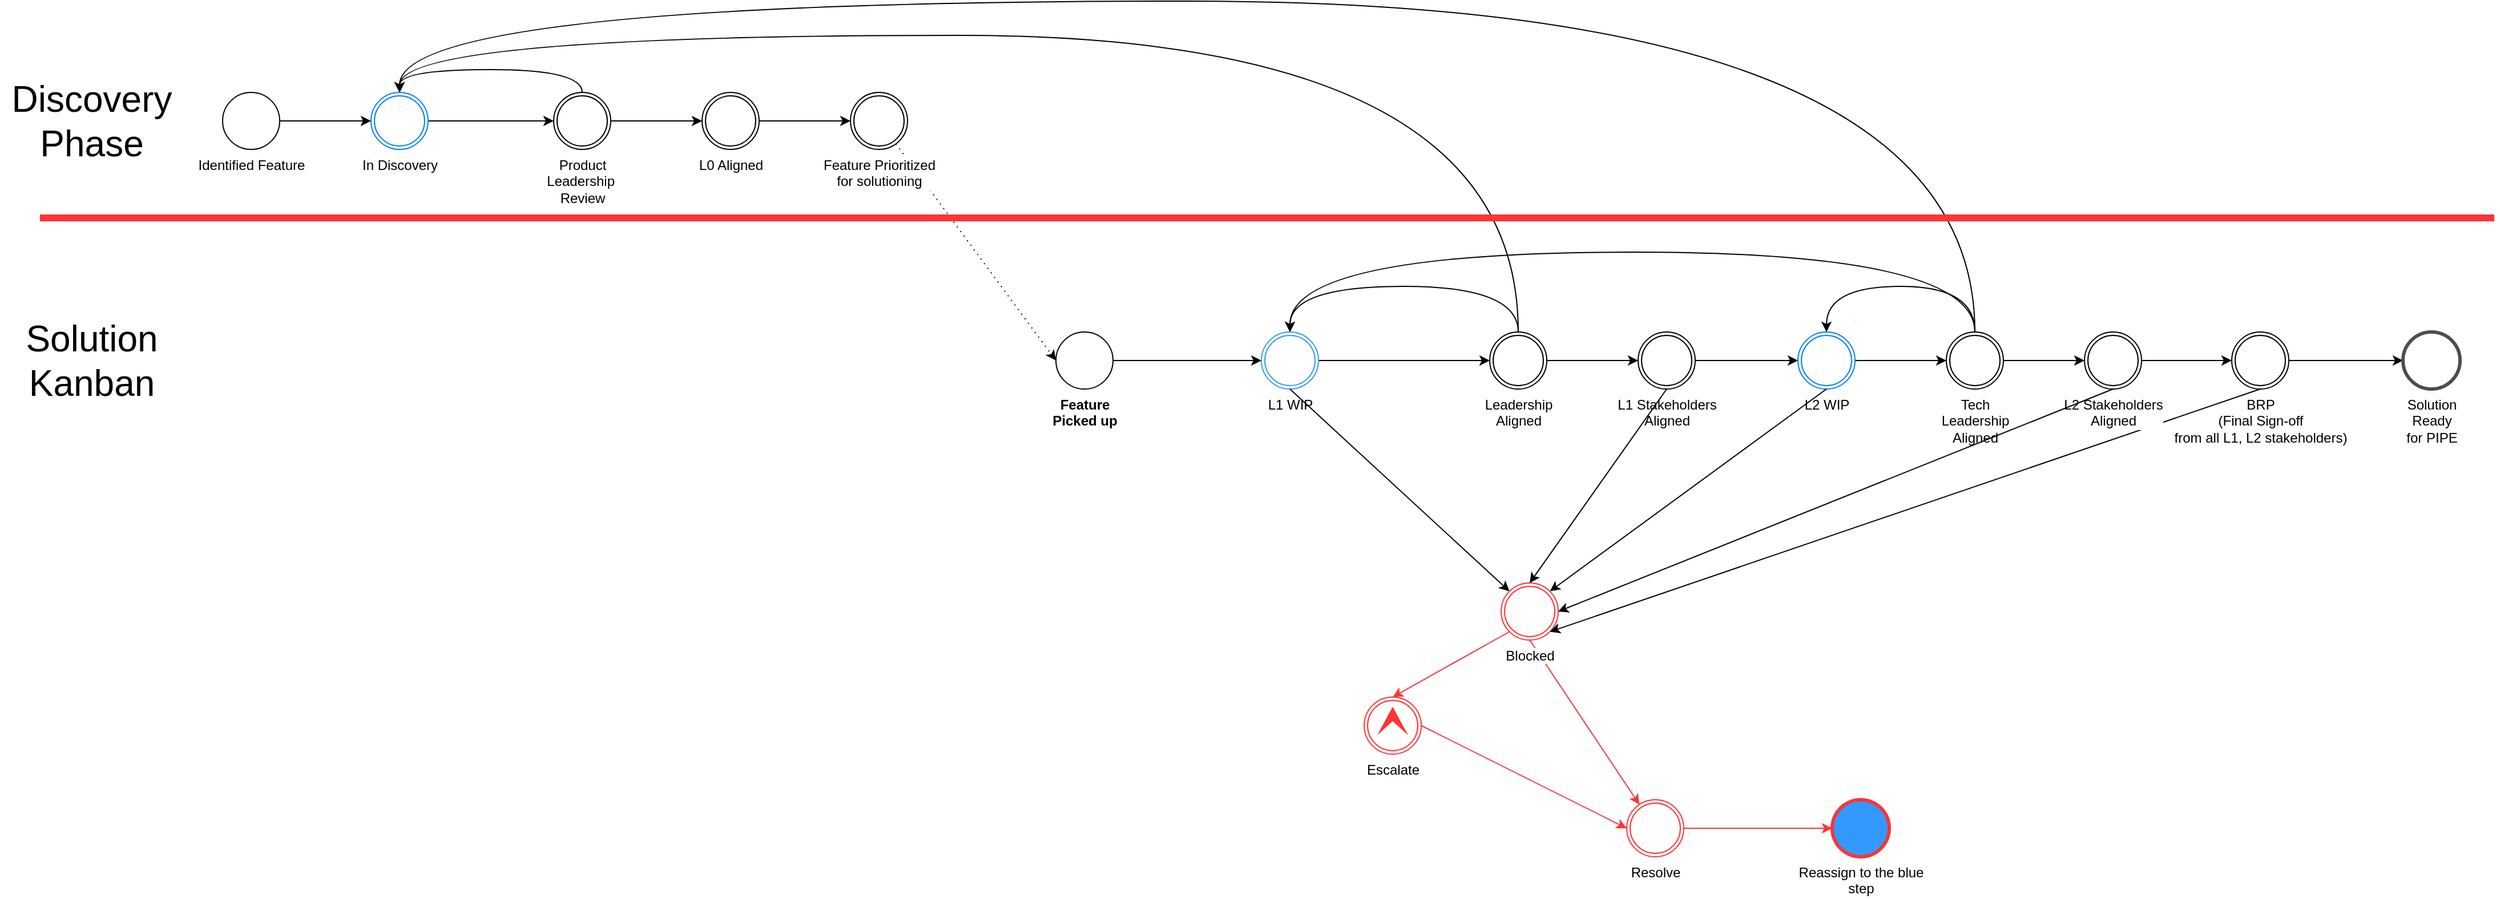 <mxfile version="13.6.5" type="github">
  <diagram id="vPWEBYrySgTdhOA6jQeR" name="Page-1">
    <mxGraphModel dx="2468" dy="612" grid="1" gridSize="10" guides="1" tooltips="1" connect="1" arrows="1" fold="1" page="1" pageScale="1" pageWidth="1100" pageHeight="850" math="0" shadow="0">
      <root>
        <mxCell id="0" />
        <mxCell id="1" parent="0" />
        <mxCell id="oVar-C9LrSme6sExURbz-7" value="" style="edgeStyle=orthogonalEdgeStyle;rounded=0;orthogonalLoop=1;jettySize=auto;html=1;entryX=0;entryY=0.5;entryDx=0;entryDy=0;curved=1;exitX=1;exitY=0.5;exitDx=0;exitDy=0;" edge="1" parent="1" source="oVar-C9LrSme6sExURbz-86" target="oVar-C9LrSme6sExURbz-5">
          <mxGeometry relative="1" as="geometry" />
        </mxCell>
        <mxCell id="oVar-C9LrSme6sExURbz-2" value="Identified Feature" style="shape=mxgraph.bpmn.shape;html=1;verticalLabelPosition=bottom;labelBackgroundColor=#ffffff;verticalAlign=top;align=center;perimeter=ellipsePerimeter;outlineConnect=0;outline=standard;symbol=general;strokeColor=#000000;" vertex="1" parent="1">
          <mxGeometry x="-900" y="110" width="50" height="50" as="geometry" />
        </mxCell>
        <mxCell id="oVar-C9LrSme6sExURbz-9" value="" style="edgeStyle=orthogonalEdgeStyle;curved=1;rounded=0;orthogonalLoop=1;jettySize=auto;html=1;exitX=1;exitY=0.5;exitDx=0;exitDy=0;" edge="1" parent="1" source="oVar-C9LrSme6sExURbz-5" target="oVar-C9LrSme6sExURbz-16">
          <mxGeometry relative="1" as="geometry" />
        </mxCell>
        <mxCell id="oVar-C9LrSme6sExURbz-5" value="Product&lt;br&gt;Leadership&amp;nbsp;&lt;br&gt;Review" style="shape=mxgraph.bpmn.shape;html=1;verticalLabelPosition=bottom;labelBackgroundColor=#ffffff;verticalAlign=top;align=center;perimeter=ellipsePerimeter;outlineConnect=0;outline=throwing;symbol=general;" vertex="1" parent="1">
          <mxGeometry x="-610" y="110" width="50" height="50" as="geometry" />
        </mxCell>
        <mxCell id="oVar-C9LrSme6sExURbz-11" value="" style="edgeStyle=orthogonalEdgeStyle;curved=1;rounded=0;orthogonalLoop=1;jettySize=auto;html=1;" edge="1" parent="1" source="oVar-C9LrSme6sExURbz-8" target="oVar-C9LrSme6sExURbz-10">
          <mxGeometry relative="1" as="geometry" />
        </mxCell>
        <mxCell id="oVar-C9LrSme6sExURbz-8" value="L1 WIP" style="shape=mxgraph.bpmn.shape;html=1;verticalLabelPosition=bottom;labelBackgroundColor=#ffffff;verticalAlign=top;align=center;perimeter=ellipsePerimeter;outlineConnect=0;outline=throwing;symbol=general;strokeColor=#3399FF;" vertex="1" parent="1">
          <mxGeometry x="10" y="320" width="50" height="50" as="geometry" />
        </mxCell>
        <mxCell id="oVar-C9LrSme6sExURbz-13" value="" style="edgeStyle=orthogonalEdgeStyle;curved=1;rounded=0;orthogonalLoop=1;jettySize=auto;html=1;" edge="1" parent="1" source="oVar-C9LrSme6sExURbz-10" target="oVar-C9LrSme6sExURbz-12">
          <mxGeometry relative="1" as="geometry" />
        </mxCell>
        <mxCell id="oVar-C9LrSme6sExURbz-20" value="" style="edgeStyle=orthogonalEdgeStyle;curved=1;rounded=0;orthogonalLoop=1;jettySize=auto;html=1;entryX=0.5;entryY=0;entryDx=0;entryDy=0;exitX=0.5;exitY=0;exitDx=0;exitDy=0;" edge="1" parent="1" source="oVar-C9LrSme6sExURbz-10" target="oVar-C9LrSme6sExURbz-8">
          <mxGeometry relative="1" as="geometry">
            <mxPoint x="285" y="170" as="targetPoint" />
            <Array as="points">
              <mxPoint x="235" y="280" />
              <mxPoint x="35" y="280" />
            </Array>
          </mxGeometry>
        </mxCell>
        <mxCell id="oVar-C9LrSme6sExURbz-10" value="Leadership&lt;br&gt;Aligned" style="shape=mxgraph.bpmn.shape;html=1;verticalLabelPosition=bottom;labelBackgroundColor=#ffffff;verticalAlign=top;align=center;perimeter=ellipsePerimeter;outlineConnect=0;outline=throwing;symbol=general;" vertex="1" parent="1">
          <mxGeometry x="210" y="320" width="50" height="50" as="geometry" />
        </mxCell>
        <mxCell id="oVar-C9LrSme6sExURbz-15" value="" style="edgeStyle=orthogonalEdgeStyle;curved=1;rounded=0;orthogonalLoop=1;jettySize=auto;html=1;" edge="1" parent="1" source="oVar-C9LrSme6sExURbz-12" target="oVar-C9LrSme6sExURbz-14">
          <mxGeometry relative="1" as="geometry" />
        </mxCell>
        <mxCell id="oVar-C9LrSme6sExURbz-12" value="L1 Stakeholders&lt;br&gt;Aligned" style="shape=mxgraph.bpmn.shape;html=1;verticalLabelPosition=bottom;labelBackgroundColor=#ffffff;verticalAlign=top;align=center;perimeter=ellipsePerimeter;outlineConnect=0;outline=throwing;symbol=general;strokeColor=#000000;" vertex="1" parent="1">
          <mxGeometry x="340" y="320" width="50" height="50" as="geometry" />
        </mxCell>
        <mxCell id="oVar-C9LrSme6sExURbz-28" value="" style="edgeStyle=none;rounded=0;orthogonalLoop=1;jettySize=auto;html=1;" edge="1" parent="1" source="oVar-C9LrSme6sExURbz-14" target="oVar-C9LrSme6sExURbz-27">
          <mxGeometry relative="1" as="geometry" />
        </mxCell>
        <mxCell id="oVar-C9LrSme6sExURbz-14" value="L2 WIP" style="shape=mxgraph.bpmn.shape;html=1;verticalLabelPosition=bottom;labelBackgroundColor=#ffffff;verticalAlign=top;align=center;perimeter=ellipsePerimeter;outlineConnect=0;outline=throwing;symbol=general;strokeColor=#007FFF;" vertex="1" parent="1">
          <mxGeometry x="480" y="320" width="50" height="50" as="geometry" />
        </mxCell>
        <mxCell id="oVar-C9LrSme6sExURbz-18" value="" style="edgeStyle=orthogonalEdgeStyle;curved=1;rounded=0;orthogonalLoop=1;jettySize=auto;html=1;entryX=0;entryY=0.5;entryDx=0;entryDy=0;exitX=1;exitY=0.5;exitDx=0;exitDy=0;" edge="1" parent="1" source="oVar-C9LrSme6sExURbz-72" target="oVar-C9LrSme6sExURbz-8">
          <mxGeometry relative="1" as="geometry">
            <mxPoint x="60" y="345" as="sourcePoint" />
          </mxGeometry>
        </mxCell>
        <mxCell id="oVar-C9LrSme6sExURbz-16" value="L0 Aligned" style="shape=mxgraph.bpmn.shape;html=1;verticalLabelPosition=bottom;labelBackgroundColor=#ffffff;verticalAlign=top;align=center;perimeter=ellipsePerimeter;outlineConnect=0;outline=throwing;symbol=general;strokeColor=#000000;" vertex="1" parent="1">
          <mxGeometry x="-480" y="110" width="50" height="50" as="geometry" />
        </mxCell>
        <mxCell id="oVar-C9LrSme6sExURbz-31" value="" style="rounded=0;orthogonalLoop=1;jettySize=auto;html=1;strokeColor=#FF3333;exitX=0.5;exitY=1;exitDx=0;exitDy=0;" edge="1" parent="1" source="oVar-C9LrSme6sExURbz-17" target="oVar-C9LrSme6sExURbz-30">
          <mxGeometry relative="1" as="geometry" />
        </mxCell>
        <mxCell id="oVar-C9LrSme6sExURbz-17" value="Blocked" style="shape=mxgraph.bpmn.shape;html=1;verticalLabelPosition=bottom;labelBackgroundColor=#ffffff;verticalAlign=top;align=center;perimeter=ellipsePerimeter;outlineConnect=0;outline=throwing;symbol=general;strokeColor=#FF3333;" vertex="1" parent="1">
          <mxGeometry x="220" y="540" width="50" height="50" as="geometry" />
        </mxCell>
        <mxCell id="oVar-C9LrSme6sExURbz-21" value="" style="edgeStyle=orthogonalEdgeStyle;curved=1;rounded=0;orthogonalLoop=1;jettySize=auto;html=1;entryX=0.5;entryY=0;entryDx=0;entryDy=0;exitX=0.5;exitY=0;exitDx=0;exitDy=0;" edge="1" parent="1" source="oVar-C9LrSme6sExURbz-10" target="oVar-C9LrSme6sExURbz-86">
          <mxGeometry relative="1" as="geometry">
            <mxPoint x="295" y="260" as="sourcePoint" />
            <mxPoint x="185" y="260" as="targetPoint" />
            <Array as="points">
              <mxPoint x="235" y="60" />
              <mxPoint x="-745" y="60" />
            </Array>
          </mxGeometry>
        </mxCell>
        <mxCell id="oVar-C9LrSme6sExURbz-22" value="" style="rounded=0;orthogonalLoop=1;jettySize=auto;html=1;entryX=0.145;entryY=0.145;entryDx=0;entryDy=0;exitX=0.5;exitY=1;exitDx=0;exitDy=0;entryPerimeter=0;" edge="1" parent="1" source="oVar-C9LrSme6sExURbz-8" target="oVar-C9LrSme6sExURbz-17">
          <mxGeometry relative="1" as="geometry">
            <mxPoint x="295" y="260" as="sourcePoint" />
            <mxPoint x="185" y="260" as="targetPoint" />
          </mxGeometry>
        </mxCell>
        <mxCell id="oVar-C9LrSme6sExURbz-24" value="" style="rounded=0;orthogonalLoop=1;jettySize=auto;html=1;entryX=0.5;entryY=0;entryDx=0;entryDy=0;exitX=0.5;exitY=1;exitDx=0;exitDy=0;" edge="1" parent="1" source="oVar-C9LrSme6sExURbz-12" target="oVar-C9LrSme6sExURbz-17">
          <mxGeometry relative="1" as="geometry">
            <mxPoint x="295" y="310" as="sourcePoint" />
            <mxPoint x="100" y="465" as="targetPoint" />
          </mxGeometry>
        </mxCell>
        <mxCell id="oVar-C9LrSme6sExURbz-25" value="" style="rounded=0;orthogonalLoop=1;jettySize=auto;html=1;entryX=0.855;entryY=0.145;entryDx=0;entryDy=0;exitX=0.5;exitY=1;exitDx=0;exitDy=0;entryPerimeter=0;" edge="1" parent="1" source="oVar-C9LrSme6sExURbz-14" target="oVar-C9LrSme6sExURbz-17">
          <mxGeometry relative="1" as="geometry">
            <mxPoint x="395" y="310" as="sourcePoint" />
            <mxPoint x="272.75" y="457.25" as="targetPoint" />
          </mxGeometry>
        </mxCell>
        <mxCell id="oVar-C9LrSme6sExURbz-26" value="" style="rounded=0;orthogonalLoop=1;jettySize=auto;html=1;entryX=0.5;entryY=0;entryDx=0;entryDy=0;exitX=0.5;exitY=0;exitDx=0;exitDy=0;edgeStyle=orthogonalEdgeStyle;curved=1;" edge="1" parent="1" source="oVar-C9LrSme6sExURbz-5" target="oVar-C9LrSme6sExURbz-86">
          <mxGeometry relative="1" as="geometry">
            <mxPoint x="185" y="310" as="sourcePoint" />
            <mxPoint x="237.25" y="457.25" as="targetPoint" />
            <Array as="points">
              <mxPoint x="-585" y="90" />
              <mxPoint x="-745" y="90" />
            </Array>
          </mxGeometry>
        </mxCell>
        <mxCell id="oVar-C9LrSme6sExURbz-36" value="" style="rounded=0;orthogonalLoop=1;jettySize=auto;html=1;entryX=0;entryY=0.5;entryDx=0;entryDy=0;" edge="1" parent="1" source="oVar-C9LrSme6sExURbz-27" target="oVar-C9LrSme6sExURbz-42">
          <mxGeometry relative="1" as="geometry" />
        </mxCell>
        <mxCell id="oVar-C9LrSme6sExURbz-27" value="Tech&lt;br&gt;Leadership&lt;br&gt;Aligned" style="shape=mxgraph.bpmn.shape;html=1;verticalLabelPosition=bottom;labelBackgroundColor=#ffffff;verticalAlign=top;align=center;perimeter=ellipsePerimeter;outlineConnect=0;outline=throwing;symbol=general;" vertex="1" parent="1">
          <mxGeometry x="610" y="320" width="50" height="50" as="geometry" />
        </mxCell>
        <mxCell id="oVar-C9LrSme6sExURbz-29" value="" style="edgeStyle=orthogonalEdgeStyle;curved=1;rounded=0;orthogonalLoop=1;jettySize=auto;html=1;entryX=0.5;entryY=0;entryDx=0;entryDy=0;exitX=0.5;exitY=0;exitDx=0;exitDy=0;" edge="1" parent="1" source="oVar-C9LrSme6sExURbz-27" target="oVar-C9LrSme6sExURbz-8">
          <mxGeometry relative="1" as="geometry">
            <mxPoint x="295" y="260" as="sourcePoint" />
            <mxPoint x="185" y="260" as="targetPoint" />
            <Array as="points">
              <mxPoint x="635" y="250" />
              <mxPoint x="35" y="250" />
            </Array>
          </mxGeometry>
        </mxCell>
        <mxCell id="oVar-C9LrSme6sExURbz-33" value="" style="rounded=0;orthogonalLoop=1;jettySize=auto;html=1;exitX=1;exitY=0.5;exitDx=0;exitDy=0;strokeColor=#FF3333;entryX=0;entryY=0.5;entryDx=0;entryDy=0;" edge="1" parent="1" source="oVar-C9LrSme6sExURbz-30" target="oVar-C9LrSme6sExURbz-76">
          <mxGeometry relative="1" as="geometry" />
        </mxCell>
        <mxCell id="oVar-C9LrSme6sExURbz-30" value="Resolve" style="shape=mxgraph.bpmn.shape;html=1;verticalLabelPosition=bottom;labelBackgroundColor=#ffffff;verticalAlign=top;align=center;perimeter=ellipsePerimeter;outlineConnect=0;outline=throwing;symbol=general;strokeColor=#FF3333;" vertex="1" parent="1">
          <mxGeometry x="330" y="730" width="50" height="50" as="geometry" />
        </mxCell>
        <mxCell id="oVar-C9LrSme6sExURbz-34" value="" style="edgeStyle=orthogonalEdgeStyle;curved=1;rounded=0;orthogonalLoop=1;jettySize=auto;html=1;entryX=0.5;entryY=0;entryDx=0;entryDy=0;exitX=0.5;exitY=0;exitDx=0;exitDy=0;" edge="1" parent="1" source="oVar-C9LrSme6sExURbz-27" target="oVar-C9LrSme6sExURbz-86">
          <mxGeometry relative="1" as="geometry">
            <mxPoint x="615" y="260" as="sourcePoint" />
            <mxPoint x="185" y="260" as="targetPoint" />
            <Array as="points">
              <mxPoint x="635" y="30" />
              <mxPoint x="-745" y="30" />
            </Array>
          </mxGeometry>
        </mxCell>
        <mxCell id="oVar-C9LrSme6sExURbz-39" value="" style="rounded=0;orthogonalLoop=1;jettySize=auto;html=1;entryX=0;entryY=0.5;entryDx=0;entryDy=0;exitX=1;exitY=0.5;exitDx=0;exitDy=0;" edge="1" parent="1" source="oVar-C9LrSme6sExURbz-35" target="oVar-C9LrSme6sExURbz-40">
          <mxGeometry relative="1" as="geometry">
            <mxPoint x="840.0" y="305" as="targetPoint" />
          </mxGeometry>
        </mxCell>
        <mxCell id="oVar-C9LrSme6sExURbz-35" value="BRP&lt;br&gt;(Final Sign-off&lt;br&gt;from all L1, L2 stakeholders)" style="shape=mxgraph.bpmn.shape;html=1;verticalLabelPosition=bottom;labelBackgroundColor=#ffffff;verticalAlign=top;align=center;perimeter=ellipsePerimeter;outlineConnect=0;outline=throwing;symbol=general;" vertex="1" parent="1">
          <mxGeometry x="860" y="320" width="50" height="50" as="geometry" />
        </mxCell>
        <mxCell id="oVar-C9LrSme6sExURbz-37" value="" style="edgeStyle=orthogonalEdgeStyle;curved=1;rounded=0;orthogonalLoop=1;jettySize=auto;html=1;entryX=0.5;entryY=0;entryDx=0;entryDy=0;exitX=0.5;exitY=0;exitDx=0;exitDy=0;" edge="1" parent="1" source="oVar-C9LrSme6sExURbz-27" target="oVar-C9LrSme6sExURbz-14">
          <mxGeometry relative="1" as="geometry">
            <mxPoint x="615" y="260" as="sourcePoint" />
            <mxPoint x="185" y="260" as="targetPoint" />
            <Array as="points">
              <mxPoint x="635" y="280" />
              <mxPoint x="505" y="280" />
            </Array>
          </mxGeometry>
        </mxCell>
        <mxCell id="oVar-C9LrSme6sExURbz-40" value="Solution&lt;br&gt;Ready&lt;br&gt;for PIPE" style="shape=mxgraph.bpmn.shape;html=1;verticalLabelPosition=bottom;labelBackgroundColor=#ffffff;verticalAlign=top;align=center;perimeter=ellipsePerimeter;outlineConnect=0;outline=end;symbol=general;strokeColor=#4D4D4D;" vertex="1" parent="1">
          <mxGeometry x="1010" y="320" width="50" height="50" as="geometry" />
        </mxCell>
        <mxCell id="oVar-C9LrSme6sExURbz-41" value="" style="rounded=0;orthogonalLoop=1;jettySize=auto;html=1;exitX=0.5;exitY=1;exitDx=0;exitDy=0;entryX=0.855;entryY=0.855;entryDx=0;entryDy=0;entryPerimeter=0;" edge="1" parent="1" source="oVar-C9LrSme6sExURbz-35" target="oVar-C9LrSme6sExURbz-17">
          <mxGeometry relative="1" as="geometry">
            <mxPoint x="495" y="310" as="sourcePoint" />
            <mxPoint x="270" y="565" as="targetPoint" />
          </mxGeometry>
        </mxCell>
        <mxCell id="oVar-C9LrSme6sExURbz-42" value="L2 Stakeholders&lt;br&gt;Aligned" style="shape=mxgraph.bpmn.shape;html=1;verticalLabelPosition=bottom;labelBackgroundColor=#ffffff;verticalAlign=top;align=center;perimeter=ellipsePerimeter;outlineConnect=0;outline=throwing;symbol=general;" vertex="1" parent="1">
          <mxGeometry x="731" y="320" width="50" height="50" as="geometry" />
        </mxCell>
        <mxCell id="oVar-C9LrSme6sExURbz-47" value="" style="rounded=0;orthogonalLoop=1;jettySize=auto;html=1;entryX=0;entryY=0.5;entryDx=0;entryDy=0;exitX=1;exitY=0.5;exitDx=0;exitDy=0;strokeColor=#FF3333;" edge="1" parent="1" source="oVar-C9LrSme6sExURbz-44" target="oVar-C9LrSme6sExURbz-30">
          <mxGeometry relative="1" as="geometry" />
        </mxCell>
        <mxCell id="oVar-C9LrSme6sExURbz-44" value="Escalate" style="shape=mxgraph.bpmn.shape;html=1;verticalLabelPosition=bottom;labelBackgroundColor=#ffffff;verticalAlign=top;align=center;perimeter=ellipsePerimeter;outlineConnect=0;outline=throwing;symbol=escalation;strokeColor=#FF3333;" vertex="1" parent="1">
          <mxGeometry x="100" y="640" width="50" height="50" as="geometry" />
        </mxCell>
        <mxCell id="oVar-C9LrSme6sExURbz-45" value="" style="rounded=0;orthogonalLoop=1;jettySize=auto;html=1;exitX=0.145;exitY=0.855;exitDx=0;exitDy=0;exitPerimeter=0;entryX=0.5;entryY=0;entryDx=0;entryDy=0;strokeColor=#FF3333;" edge="1" parent="1" source="oVar-C9LrSme6sExURbz-17" target="oVar-C9LrSme6sExURbz-44">
          <mxGeometry relative="1" as="geometry">
            <mxPoint x="255" y="500" as="sourcePoint" />
            <mxPoint x="255" y="540.0" as="targetPoint" />
          </mxGeometry>
        </mxCell>
        <mxCell id="oVar-C9LrSme6sExURbz-48" style="edgeStyle=none;rounded=0;orthogonalLoop=1;jettySize=auto;html=1;exitX=1;exitY=0.5;exitDx=0;exitDy=0;entryX=0;entryY=0.5;entryDx=0;entryDy=0;" edge="1" parent="1" source="oVar-C9LrSme6sExURbz-42" target="oVar-C9LrSme6sExURbz-35">
          <mxGeometry relative="1" as="geometry">
            <mxPoint x="735" y="330" as="targetPoint" />
          </mxGeometry>
        </mxCell>
        <mxCell id="oVar-C9LrSme6sExURbz-65" value="" style="edgeStyle=none;rounded=0;orthogonalLoop=1;jettySize=auto;html=1;entryX=0;entryY=0.5;entryDx=0;entryDy=0;dashed=1;dashPattern=1 4;" edge="1" parent="1" source="oVar-C9LrSme6sExURbz-63" target="oVar-C9LrSme6sExURbz-72">
          <mxGeometry relative="1" as="geometry">
            <mxPoint x="10" y="275" as="targetPoint" />
          </mxGeometry>
        </mxCell>
        <mxCell id="oVar-C9LrSme6sExURbz-63" value="Feature Prioritized&lt;br&gt;for solutioning" style="shape=mxgraph.bpmn.shape;html=1;verticalLabelPosition=bottom;labelBackgroundColor=#ffffff;verticalAlign=top;align=center;perimeter=ellipsePerimeter;outlineConnect=0;outline=throwing;symbol=general;strokeColor=#000000;" vertex="1" parent="1">
          <mxGeometry x="-350" y="110" width="50" height="50" as="geometry" />
        </mxCell>
        <mxCell id="oVar-C9LrSme6sExURbz-69" value="" style="edgeStyle=orthogonalEdgeStyle;curved=1;rounded=0;orthogonalLoop=1;jettySize=auto;html=1;exitX=1;exitY=0.5;exitDx=0;exitDy=0;entryX=0;entryY=0.5;entryDx=0;entryDy=0;" edge="1" parent="1" source="oVar-C9LrSme6sExURbz-16" target="oVar-C9LrSme6sExURbz-63">
          <mxGeometry relative="1" as="geometry">
            <mxPoint x="-750" y="145" as="sourcePoint" />
            <mxPoint x="-610" y="145" as="targetPoint" />
          </mxGeometry>
        </mxCell>
        <mxCell id="oVar-C9LrSme6sExURbz-72" value="&lt;b&gt;Feature&lt;br&gt;Picked up&lt;/b&gt;" style="shape=mxgraph.bpmn.shape;html=1;verticalLabelPosition=bottom;labelBackgroundColor=#ffffff;verticalAlign=top;align=center;perimeter=ellipsePerimeter;outlineConnect=0;outline=standard;symbol=general;" vertex="1" parent="1">
          <mxGeometry x="-170" y="320" width="50" height="50" as="geometry" />
        </mxCell>
        <mxCell id="oVar-C9LrSme6sExURbz-76" value="Reassign to the blue&lt;br&gt;step" style="shape=mxgraph.bpmn.shape;html=1;verticalLabelPosition=bottom;labelBackgroundColor=#ffffff;verticalAlign=top;align=center;perimeter=ellipsePerimeter;outlineConnect=0;outline=end;symbol=general;strokeColor=#FF3333;fillColor=#3399FF;" vertex="1" parent="1">
          <mxGeometry x="510" y="730" width="50" height="50" as="geometry" />
        </mxCell>
        <mxCell id="oVar-C9LrSme6sExURbz-82" value="" style="endArrow=none;html=1;strokeColor=#FF3333;strokeWidth=6;" edge="1" parent="1">
          <mxGeometry width="50" height="50" relative="1" as="geometry">
            <mxPoint x="-1060" y="220" as="sourcePoint" />
            <mxPoint x="1090" y="220" as="targetPoint" />
          </mxGeometry>
        </mxCell>
        <mxCell id="oVar-C9LrSme6sExURbz-83" value="&lt;font style=&quot;font-size: 32px&quot;&gt;Solution&lt;br&gt;Kanban&lt;br&gt;&lt;/font&gt;" style="text;html=1;align=center;verticalAlign=middle;resizable=0;points=[];autosize=1;" vertex="1" parent="1">
          <mxGeometry x="-1080" y="320" width="130" height="50" as="geometry" />
        </mxCell>
        <mxCell id="oVar-C9LrSme6sExURbz-86" value="In Discovery" style="shape=mxgraph.bpmn.shape;html=1;verticalLabelPosition=bottom;labelBackgroundColor=#ffffff;verticalAlign=top;align=center;perimeter=ellipsePerimeter;outlineConnect=0;outline=throwing;symbol=general;strokeColor=#007FFF;" vertex="1" parent="1">
          <mxGeometry x="-770" y="110" width="50" height="50" as="geometry" />
        </mxCell>
        <mxCell id="oVar-C9LrSme6sExURbz-88" value="" style="edgeStyle=orthogonalEdgeStyle;rounded=0;orthogonalLoop=1;jettySize=auto;html=1;curved=1;exitX=1;exitY=0.5;exitDx=0;exitDy=0;" edge="1" parent="1" source="oVar-C9LrSme6sExURbz-2">
          <mxGeometry relative="1" as="geometry">
            <mxPoint x="-710" y="145" as="sourcePoint" />
            <mxPoint x="-770" y="135" as="targetPoint" />
          </mxGeometry>
        </mxCell>
        <mxCell id="oVar-C9LrSme6sExURbz-89" value="" style="rounded=0;orthogonalLoop=1;jettySize=auto;html=1;entryX=1;entryY=0.5;entryDx=0;entryDy=0;exitX=0.5;exitY=1;exitDx=0;exitDy=0;" edge="1" parent="1" source="oVar-C9LrSme6sExURbz-42" target="oVar-C9LrSme6sExURbz-17">
          <mxGeometry relative="1" as="geometry">
            <mxPoint x="515" y="380.0" as="sourcePoint" />
            <mxPoint x="272.75" y="557.25" as="targetPoint" />
          </mxGeometry>
        </mxCell>
        <mxCell id="oVar-C9LrSme6sExURbz-90" value="&lt;font style=&quot;font-size: 32px&quot;&gt;Discovery&lt;br&gt;Phase&lt;br&gt;&lt;/font&gt;" style="text;html=1;align=center;verticalAlign=middle;resizable=0;points=[];autosize=1;" vertex="1" parent="1">
          <mxGeometry x="-1095" y="110" width="160" height="50" as="geometry" />
        </mxCell>
      </root>
    </mxGraphModel>
  </diagram>
</mxfile>
